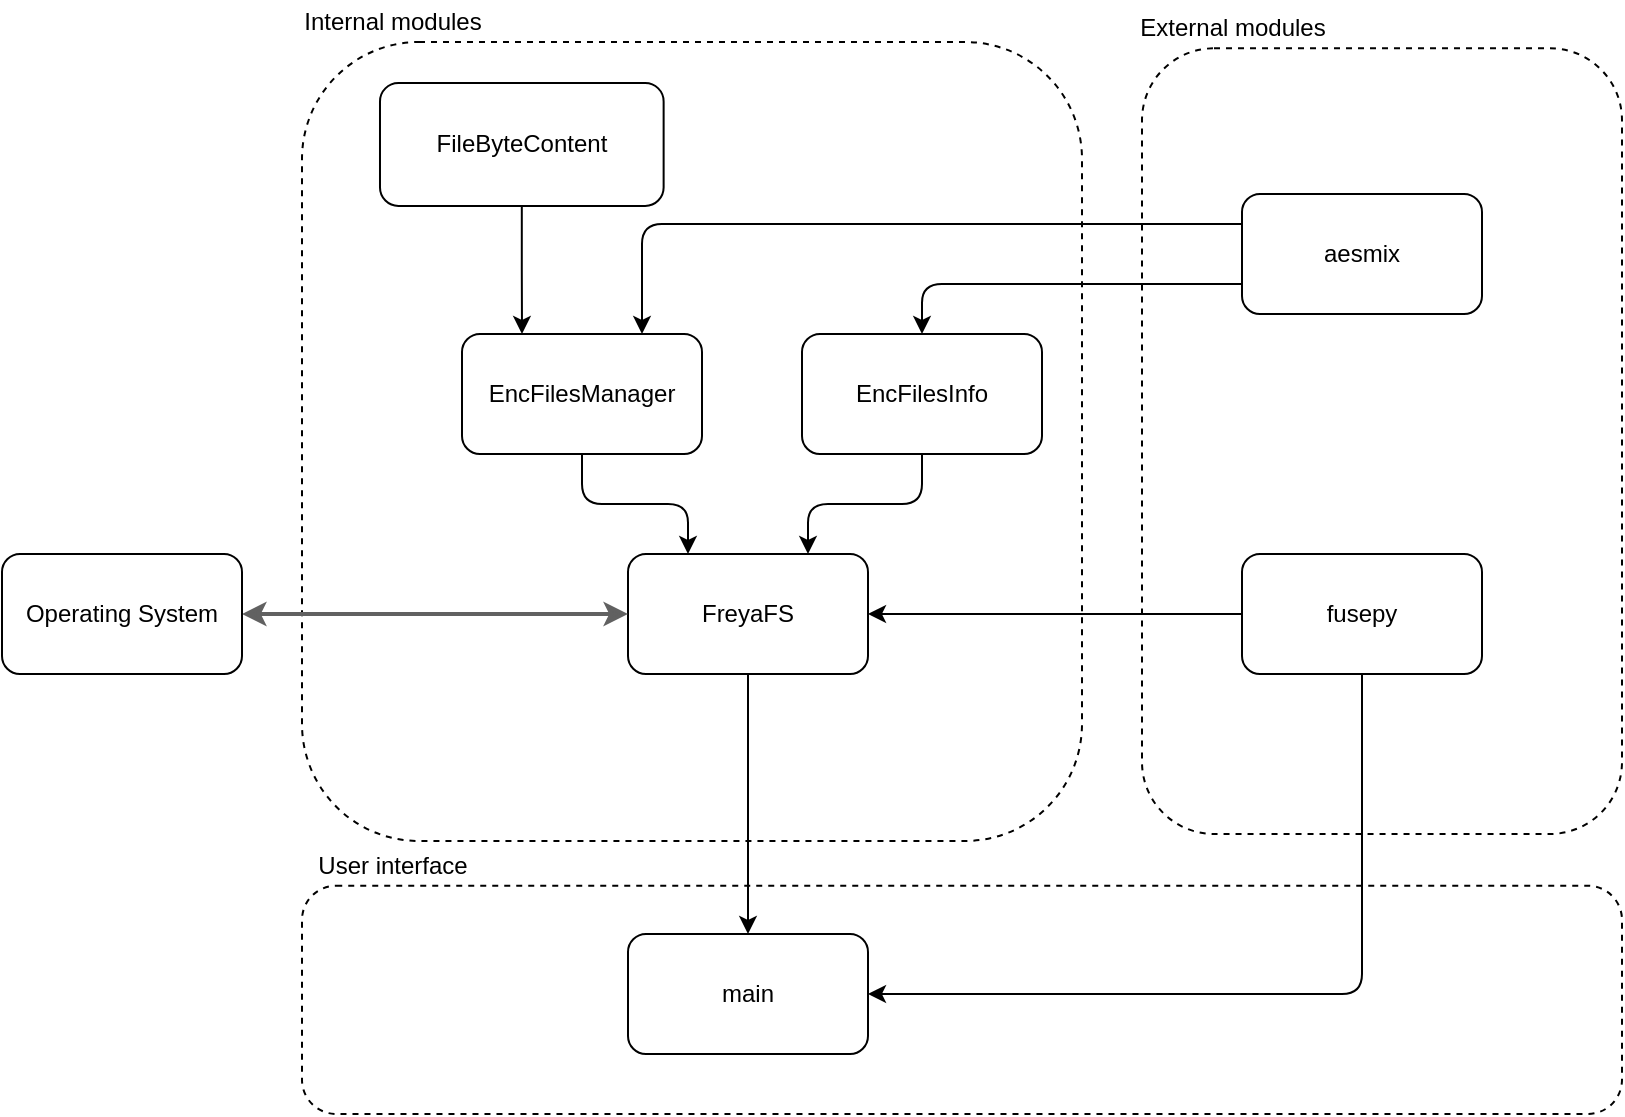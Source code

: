 <mxfile version="17.4.2" type="device"><diagram id="WE6pbcO_JHX78-zD1TBZ" name="Page-1"><mxGraphModel dx="1018" dy="741" grid="1" gridSize="10" guides="1" tooltips="1" connect="1" arrows="1" fold="1" page="1" pageScale="1" pageWidth="1100" pageHeight="850" math="0" shadow="0"><root><mxCell id="0"/><mxCell id="1" parent="0"/><mxCell id="h4Hm3xRW3mStD33IgeOJ-3" value="" style="group" parent="1" vertex="1" connectable="0"><mxGeometry x="200" y="480" width="660" height="120" as="geometry"/></mxCell><mxCell id="h4Hm3xRW3mStD33IgeOJ-4" value="" style="rounded=1;whiteSpace=wrap;html=1;dashed=1;" parent="h4Hm3xRW3mStD33IgeOJ-3" vertex="1"><mxGeometry y="5.854" width="660" height="114.146" as="geometry"/></mxCell><mxCell id="4Vo4rXBqAnU9rbl-vBlL-16" value="" style="group" parent="1" vertex="1" connectable="0"><mxGeometry x="620" y="47" width="240" height="413" as="geometry"/></mxCell><mxCell id="4Vo4rXBqAnU9rbl-vBlL-14" value="" style="rounded=1;whiteSpace=wrap;html=1;dashed=1;" parent="4Vo4rXBqAnU9rbl-vBlL-16" vertex="1"><mxGeometry y="20.146" width="240" height="392.854" as="geometry"/></mxCell><mxCell id="4Vo4rXBqAnU9rbl-vBlL-15" value="External modules" style="text;html=1;align=center;verticalAlign=middle;resizable=0;points=[];;autosize=1;" parent="4Vo4rXBqAnU9rbl-vBlL-16" vertex="1"><mxGeometry x="-10" width="110" height="20" as="geometry"/></mxCell><mxCell id="4Vo4rXBqAnU9rbl-vBlL-5" value="aesmix" style="rounded=1;whiteSpace=wrap;html=1;" parent="4Vo4rXBqAnU9rbl-vBlL-16" vertex="1"><mxGeometry x="50" y="93" width="120" height="60" as="geometry"/></mxCell><mxCell id="4Vo4rXBqAnU9rbl-vBlL-17" value="" style="group" parent="1" vertex="1" connectable="0"><mxGeometry x="200" y="43.5" width="390" height="420" as="geometry"/></mxCell><mxCell id="4Vo4rXBqAnU9rbl-vBlL-18" value="" style="rounded=1;whiteSpace=wrap;html=1;dashed=1;" parent="4Vo4rXBqAnU9rbl-vBlL-17" vertex="1"><mxGeometry y="20.488" width="390" height="399.512" as="geometry"/></mxCell><mxCell id="4Vo4rXBqAnU9rbl-vBlL-19" value="Internal modules" style="text;html=1;align=center;verticalAlign=middle;resizable=0;points=[];;autosize=1;" parent="4Vo4rXBqAnU9rbl-vBlL-17" vertex="1"><mxGeometry x="-5" width="100" height="20" as="geometry"/></mxCell><mxCell id="t2urLxDXrix28nVgd9ot-5" value="FileByteContent" style="rounded=1;whiteSpace=wrap;html=1;" parent="4Vo4rXBqAnU9rbl-vBlL-17" vertex="1"><mxGeometry x="38.996" y="40.976" width="141.818" height="61.463" as="geometry"/></mxCell><mxCell id="h4Hm3xRW3mStD33IgeOJ-2" style="edgeStyle=orthogonalEdgeStyle;rounded=0;orthogonalLoop=1;jettySize=auto;html=1;exitX=0.5;exitY=1;exitDx=0;exitDy=0;entryX=0.5;entryY=0;entryDx=0;entryDy=0;" parent="1" source="4Vo4rXBqAnU9rbl-vBlL-2" target="h4Hm3xRW3mStD33IgeOJ-1" edge="1"><mxGeometry relative="1" as="geometry"/></mxCell><mxCell id="4Vo4rXBqAnU9rbl-vBlL-2" value="FreyaFS" style="rounded=1;whiteSpace=wrap;html=1;" parent="1" vertex="1"><mxGeometry x="363" y="320" width="120" height="60" as="geometry"/></mxCell><mxCell id="4Vo4rXBqAnU9rbl-vBlL-10" style="edgeStyle=orthogonalEdgeStyle;rounded=1;orthogonalLoop=1;jettySize=auto;html=1;exitX=0.5;exitY=1;exitDx=0;exitDy=0;entryX=0.25;entryY=0;entryDx=0;entryDy=0;" parent="1" source="4Vo4rXBqAnU9rbl-vBlL-3" target="4Vo4rXBqAnU9rbl-vBlL-2" edge="1"><mxGeometry relative="1" as="geometry"/></mxCell><mxCell id="4Vo4rXBqAnU9rbl-vBlL-3" value="EncFilesManager" style="rounded=1;whiteSpace=wrap;html=1;" parent="1" vertex="1"><mxGeometry x="280" y="210" width="120" height="60" as="geometry"/></mxCell><mxCell id="4Vo4rXBqAnU9rbl-vBlL-11" style="edgeStyle=orthogonalEdgeStyle;rounded=1;orthogonalLoop=1;jettySize=auto;html=1;exitX=0.5;exitY=1;exitDx=0;exitDy=0;entryX=0.75;entryY=0;entryDx=0;entryDy=0;" parent="1" source="4Vo4rXBqAnU9rbl-vBlL-4" target="4Vo4rXBqAnU9rbl-vBlL-2" edge="1"><mxGeometry relative="1" as="geometry"/></mxCell><mxCell id="4Vo4rXBqAnU9rbl-vBlL-4" value="EncFilesInfo" style="rounded=1;whiteSpace=wrap;html=1;" parent="1" vertex="1"><mxGeometry x="450" y="210" width="120" height="60" as="geometry"/></mxCell><mxCell id="4Vo4rXBqAnU9rbl-vBlL-12" style="edgeStyle=orthogonalEdgeStyle;rounded=1;orthogonalLoop=1;jettySize=auto;html=1;exitX=0;exitY=0.25;exitDx=0;exitDy=0;entryX=0.75;entryY=0;entryDx=0;entryDy=0;" parent="1" source="4Vo4rXBqAnU9rbl-vBlL-5" target="4Vo4rXBqAnU9rbl-vBlL-3" edge="1"><mxGeometry relative="1" as="geometry"/></mxCell><mxCell id="4Vo4rXBqAnU9rbl-vBlL-13" style="edgeStyle=orthogonalEdgeStyle;rounded=1;orthogonalLoop=1;jettySize=auto;html=1;exitX=0;exitY=0.75;exitDx=0;exitDy=0;" parent="1" source="4Vo4rXBqAnU9rbl-vBlL-5" target="4Vo4rXBqAnU9rbl-vBlL-4" edge="1"><mxGeometry relative="1" as="geometry"/></mxCell><mxCell id="4Vo4rXBqAnU9rbl-vBlL-8" style="edgeStyle=orthogonalEdgeStyle;rounded=1;orthogonalLoop=1;jettySize=auto;html=1;exitX=0;exitY=0.5;exitDx=0;exitDy=0;entryX=1;entryY=0.5;entryDx=0;entryDy=0;" parent="1" source="4Vo4rXBqAnU9rbl-vBlL-6" target="4Vo4rXBqAnU9rbl-vBlL-2" edge="1"><mxGeometry relative="1" as="geometry"/></mxCell><mxCell id="6wuT2oARabsRNpHniLro-4" style="edgeStyle=orthogonalEdgeStyle;rounded=1;comic=0;orthogonalLoop=1;jettySize=auto;html=1;exitX=0.5;exitY=1;exitDx=0;exitDy=0;entryX=1;entryY=0.5;entryDx=0;entryDy=0;shadow=0;startArrow=none;startFill=0;targetPerimeterSpacing=0;strokeColor=#000000;strokeWidth=1;" parent="1" source="4Vo4rXBqAnU9rbl-vBlL-6" target="h4Hm3xRW3mStD33IgeOJ-1" edge="1"><mxGeometry relative="1" as="geometry"/></mxCell><mxCell id="4Vo4rXBqAnU9rbl-vBlL-6" value="fusepy" style="rounded=1;whiteSpace=wrap;html=1;" parent="1" vertex="1"><mxGeometry x="670" y="320" width="120" height="60" as="geometry"/></mxCell><mxCell id="h4Hm3xRW3mStD33IgeOJ-1" value="main" style="rounded=1;whiteSpace=wrap;html=1;" parent="1" vertex="1"><mxGeometry x="363" y="510" width="120" height="60" as="geometry"/></mxCell><mxCell id="6wuT2oARabsRNpHniLro-3" style="edgeStyle=orthogonalEdgeStyle;rounded=0;orthogonalLoop=1;jettySize=auto;html=1;exitX=1;exitY=0.5;exitDx=0;exitDy=0;entryX=0;entryY=0.5;entryDx=0;entryDy=0;startArrow=classic;startFill=1;strokeWidth=2;targetPerimeterSpacing=0;shadow=0;comic=0;strokeColor=#616161;" parent="1" source="6wuT2oARabsRNpHniLro-1" target="4Vo4rXBqAnU9rbl-vBlL-2" edge="1"><mxGeometry relative="1" as="geometry"><Array as="points"><mxPoint x="240" y="350"/><mxPoint x="240" y="350"/></Array></mxGeometry></mxCell><mxCell id="6wuT2oARabsRNpHniLro-1" value="Operating System" style="rounded=1;whiteSpace=wrap;html=1;" parent="1" vertex="1"><mxGeometry x="50" y="320" width="120" height="60" as="geometry"/></mxCell><mxCell id="t2urLxDXrix28nVgd9ot-6" style="edgeStyle=orthogonalEdgeStyle;rounded=0;orthogonalLoop=1;jettySize=auto;html=1;exitX=0.5;exitY=1;exitDx=0;exitDy=0;entryX=0.25;entryY=0;entryDx=0;entryDy=0;" parent="1" source="t2urLxDXrix28nVgd9ot-5" target="4Vo4rXBqAnU9rbl-vBlL-3" edge="1"><mxGeometry relative="1" as="geometry"/></mxCell><mxCell id="h4Hm3xRW3mStD33IgeOJ-5" value="User interface" style="text;html=1;align=center;verticalAlign=middle;resizable=0;points=[];;autosize=1;" parent="1" vertex="1"><mxGeometry x="200" y="465.5" width="90" height="20" as="geometry"/></mxCell></root></mxGraphModel></diagram></mxfile>